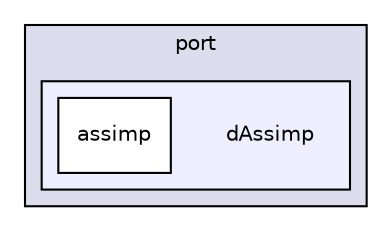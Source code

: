 digraph "assimp/assimp-3.1.1/port/dAssimp" {
  compound=true
  node [ fontsize="10", fontname="Helvetica"];
  edge [ labelfontsize="10", labelfontname="Helvetica"];
  subgraph clusterdir_c07bb0cf62368f3b2e86e82e5d310848 {
    graph [ bgcolor="#ddddee", pencolor="black", label="port" fontname="Helvetica", fontsize="10", URL="dir_c07bb0cf62368f3b2e86e82e5d310848.html"]
  subgraph clusterdir_58843035e1a12a9b5033bc0401935e31 {
    graph [ bgcolor="#eeeeff", pencolor="black", label="" URL="dir_58843035e1a12a9b5033bc0401935e31.html"];
    dir_58843035e1a12a9b5033bc0401935e31 [shape=plaintext label="dAssimp"];
    dir_730f06ab509eb6b6b6cf11b1e5ccc8c5 [shape=box label="assimp" color="black" fillcolor="white" style="filled" URL="dir_730f06ab509eb6b6b6cf11b1e5ccc8c5.html"];
  }
  }
}
